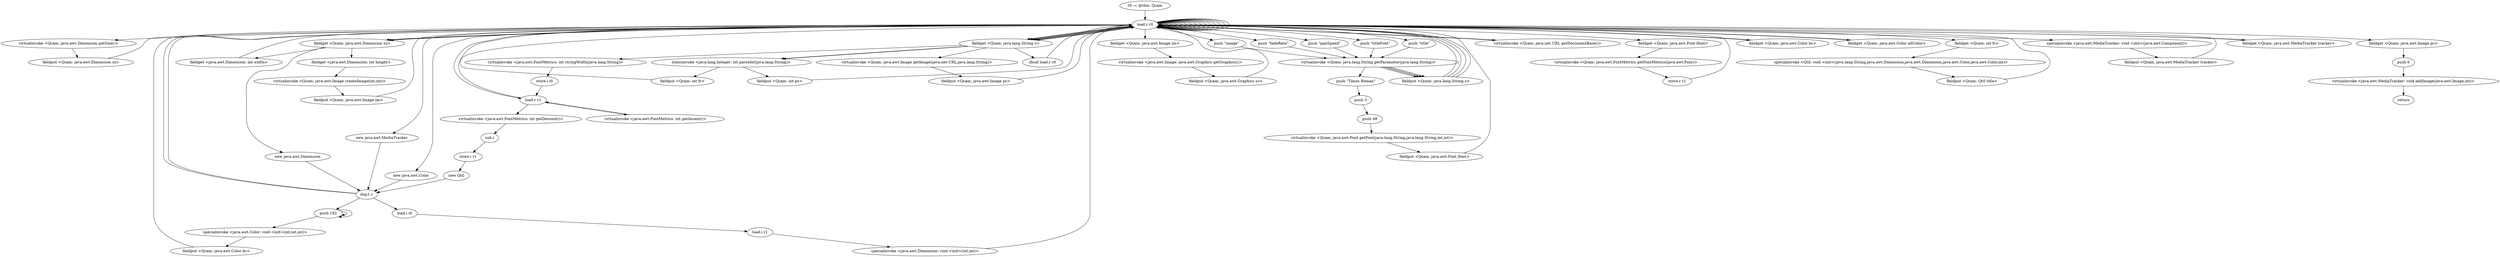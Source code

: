 digraph "" {
    "r0 := @this: Qcam"
    "load.r r0"
    "r0 := @this: Qcam"->"load.r r0";
    "load.r r0"->"load.r r0";
    "virtualinvoke <Qcam: java.awt.Dimension getSize()>"
    "load.r r0"->"virtualinvoke <Qcam: java.awt.Dimension getSize()>";
    "fieldput <Qcam: java.awt.Dimension sz>"
    "virtualinvoke <Qcam: java.awt.Dimension getSize()>"->"fieldput <Qcam: java.awt.Dimension sz>";
    "fieldput <Qcam: java.awt.Dimension sz>"->"load.r r0";
    "load.r r0"->"load.r r0";
    "load.r r0"->"load.r r0";
    "fieldget <Qcam: java.awt.Dimension sz>"
    "load.r r0"->"fieldget <Qcam: java.awt.Dimension sz>";
    "fieldget <java.awt.Dimension: int width>"
    "fieldget <Qcam: java.awt.Dimension sz>"->"fieldget <java.awt.Dimension: int width>";
    "fieldget <java.awt.Dimension: int width>"->"load.r r0";
    "load.r r0"->"fieldget <Qcam: java.awt.Dimension sz>";
    "fieldget <java.awt.Dimension: int height>"
    "fieldget <Qcam: java.awt.Dimension sz>"->"fieldget <java.awt.Dimension: int height>";
    "virtualinvoke <Qcam: java.awt.Image createImage(int,int)>"
    "fieldget <java.awt.Dimension: int height>"->"virtualinvoke <Qcam: java.awt.Image createImage(int,int)>";
    "fieldput <Qcam: java.awt.Image im>"
    "virtualinvoke <Qcam: java.awt.Image createImage(int,int)>"->"fieldput <Qcam: java.awt.Image im>";
    "fieldput <Qcam: java.awt.Image im>"->"load.r r0";
    "load.r r0"->"load.r r0";
    "fieldget <Qcam: java.awt.Image im>"
    "load.r r0"->"fieldget <Qcam: java.awt.Image im>";
    "virtualinvoke <java.awt.Image: java.awt.Graphics getGraphics()>"
    "fieldget <Qcam: java.awt.Image im>"->"virtualinvoke <java.awt.Image: java.awt.Graphics getGraphics()>";
    "fieldput <Qcam: java.awt.Graphics sc>"
    "virtualinvoke <java.awt.Image: java.awt.Graphics getGraphics()>"->"fieldput <Qcam: java.awt.Graphics sc>";
    "fieldput <Qcam: java.awt.Graphics sc>"->"load.r r0";
    "load.r r0"->"load.r r0";
    "push \"image\""
    "load.r r0"->"push \"image\"";
    "virtualinvoke <Qcam: java.lang.String getParameter(java.lang.String)>"
    "push \"image\""->"virtualinvoke <Qcam: java.lang.String getParameter(java.lang.String)>";
    "fieldput <Qcam: java.lang.String s>"
    "virtualinvoke <Qcam: java.lang.String getParameter(java.lang.String)>"->"fieldput <Qcam: java.lang.String s>";
    "fieldput <Qcam: java.lang.String s>"->"load.r r0";
    "load.r r0"->"load.r r0";
    "load.r r0"->"load.r r0";
    "virtualinvoke <Qcam: java.net.URL getDocumentBase()>"
    "load.r r0"->"virtualinvoke <Qcam: java.net.URL getDocumentBase()>";
    "virtualinvoke <Qcam: java.net.URL getDocumentBase()>"->"load.r r0";
    "fieldget <Qcam: java.lang.String s>"
    "load.r r0"->"fieldget <Qcam: java.lang.String s>";
    "virtualinvoke <Qcam: java.awt.Image getImage(java.net.URL,java.lang.String)>"
    "fieldget <Qcam: java.lang.String s>"->"virtualinvoke <Qcam: java.awt.Image getImage(java.net.URL,java.lang.String)>";
    "fieldput <Qcam: java.awt.Image pc>"
    "virtualinvoke <Qcam: java.awt.Image getImage(java.net.URL,java.lang.String)>"->"fieldput <Qcam: java.awt.Image pc>";
    "fieldput <Qcam: java.awt.Image pc>"->"load.r r0";
    "new java.awt.Color"
    "load.r r0"->"new java.awt.Color";
    "dup1.r"
    "new java.awt.Color"->"dup1.r";
    "push 192"
    "dup1.r"->"push 192";
    "push 192"->"push 192";
    "push 192"->"push 192";
    "specialinvoke <java.awt.Color: void <init>(int,int,int)>"
    "push 192"->"specialinvoke <java.awt.Color: void <init>(int,int,int)>";
    "fieldput <Qcam: java.awt.Color bc>"
    "specialinvoke <java.awt.Color: void <init>(int,int,int)>"->"fieldput <Qcam: java.awt.Color bc>";
    "fieldput <Qcam: java.awt.Color bc>"->"load.r r0";
    "load.r r0"->"load.r r0";
    "push \"fadeRate\""
    "load.r r0"->"push \"fadeRate\"";
    "push \"fadeRate\""->"virtualinvoke <Qcam: java.lang.String getParameter(java.lang.String)>";
    "virtualinvoke <Qcam: java.lang.String getParameter(java.lang.String)>"->"fieldput <Qcam: java.lang.String s>";
    "fieldput <Qcam: java.lang.String s>"->"load.r r0";
    "load.r r0"->"load.r r0";
    "load.r r0"->"fieldget <Qcam: java.lang.String s>";
    "staticinvoke <java.lang.Integer: int parseInt(java.lang.String)>"
    "fieldget <Qcam: java.lang.String s>"->"staticinvoke <java.lang.Integer: int parseInt(java.lang.String)>";
    "fieldput <Qcam: int fr>"
    "staticinvoke <java.lang.Integer: int parseInt(java.lang.String)>"->"fieldput <Qcam: int fr>";
    "fieldput <Qcam: int fr>"->"load.r r0";
    "load.r r0"->"load.r r0";
    "push \"panSpeed\""
    "load.r r0"->"push \"panSpeed\"";
    "push \"panSpeed\""->"virtualinvoke <Qcam: java.lang.String getParameter(java.lang.String)>";
    "virtualinvoke <Qcam: java.lang.String getParameter(java.lang.String)>"->"fieldput <Qcam: java.lang.String s>";
    "fieldput <Qcam: java.lang.String s>"->"load.r r0";
    "load.r r0"->"load.r r0";
    "load.r r0"->"fieldget <Qcam: java.lang.String s>";
    "fieldget <Qcam: java.lang.String s>"->"staticinvoke <java.lang.Integer: int parseInt(java.lang.String)>";
    "fieldput <Qcam: int ps>"
    "staticinvoke <java.lang.Integer: int parseInt(java.lang.String)>"->"fieldput <Qcam: int ps>";
    "fieldput <Qcam: int ps>"->"load.r r0";
    "load.r r0"->"load.r r0";
    "load.r r0"->"load.r r0";
    "push \"titleFont\""
    "load.r r0"->"push \"titleFont\"";
    "push \"titleFont\""->"virtualinvoke <Qcam: java.lang.String getParameter(java.lang.String)>";
    "push \"Times Roman\""
    "virtualinvoke <Qcam: java.lang.String getParameter(java.lang.String)>"->"push \"Times Roman\"";
    "push 3"
    "push \"Times Roman\""->"push 3";
    "push 48"
    "push 3"->"push 48";
    "virtualinvoke <Qcam: java.awt.Font getFont(java.lang.String,java.lang.String,int,int)>"
    "push 48"->"virtualinvoke <Qcam: java.awt.Font getFont(java.lang.String,java.lang.String,int,int)>";
    "fieldput <Qcam: java.awt.Font lfont>"
    "virtualinvoke <Qcam: java.awt.Font getFont(java.lang.String,java.lang.String,int,int)>"->"fieldput <Qcam: java.awt.Font lfont>";
    "fieldput <Qcam: java.awt.Font lfont>"->"load.r r0";
    "load.r r0"->"load.r r0";
    "fieldget <Qcam: java.awt.Font lfont>"
    "load.r r0"->"fieldget <Qcam: java.awt.Font lfont>";
    "virtualinvoke <Qcam: java.awt.FontMetrics getFontMetrics(java.awt.Font)>"
    "fieldget <Qcam: java.awt.Font lfont>"->"virtualinvoke <Qcam: java.awt.FontMetrics getFontMetrics(java.awt.Font)>";
    "store.r r1"
    "virtualinvoke <Qcam: java.awt.FontMetrics getFontMetrics(java.awt.Font)>"->"store.r r1";
    "store.r r1"->"load.r r0";
    "load.r r0"->"load.r r0";
    "push \"title\""
    "load.r r0"->"push \"title\"";
    "push \"title\""->"virtualinvoke <Qcam: java.lang.String getParameter(java.lang.String)>";
    "virtualinvoke <Qcam: java.lang.String getParameter(java.lang.String)>"->"fieldput <Qcam: java.lang.String s>";
    "fieldput <Qcam: java.lang.String s>"->"load.r r0";
    "load.r r0"->"fieldget <Qcam: java.lang.String s>";
    "ifnull load.r r0"
    "fieldget <Qcam: java.lang.String s>"->"ifnull load.r r0";
    "ifnull load.r r0"->"load.r r0";
    "load.r r1"
    "load.r r0"->"load.r r1";
    "load.r r1"->"load.r r0";
    "load.r r0"->"fieldget <Qcam: java.lang.String s>";
    "virtualinvoke <java.awt.FontMetrics: int stringWidth(java.lang.String)>"
    "fieldget <Qcam: java.lang.String s>"->"virtualinvoke <java.awt.FontMetrics: int stringWidth(java.lang.String)>";
    "store.i i0"
    "virtualinvoke <java.awt.FontMetrics: int stringWidth(java.lang.String)>"->"store.i i0";
    "store.i i0"->"load.r r1";
    "virtualinvoke <java.awt.FontMetrics: int getAscent()>"
    "load.r r1"->"virtualinvoke <java.awt.FontMetrics: int getAscent()>";
    "virtualinvoke <java.awt.FontMetrics: int getAscent()>"->"load.r r1";
    "virtualinvoke <java.awt.FontMetrics: int getDescent()>"
    "load.r r1"->"virtualinvoke <java.awt.FontMetrics: int getDescent()>";
    "sub.i"
    "virtualinvoke <java.awt.FontMetrics: int getDescent()>"->"sub.i";
    "store.i r1"
    "sub.i"->"store.i r1";
    "new Qtil"
    "store.i r1"->"new Qtil";
    "new Qtil"->"dup1.r";
    "dup1.r"->"load.r r0";
    "load.r r0"->"fieldget <Qcam: java.lang.String s>";
    "fieldget <Qcam: java.lang.String s>"->"load.r r0";
    "load.r r0"->"fieldget <Qcam: java.awt.Dimension sz>";
    "new java.awt.Dimension"
    "fieldget <Qcam: java.awt.Dimension sz>"->"new java.awt.Dimension";
    "new java.awt.Dimension"->"dup1.r";
    "load.i i0"
    "dup1.r"->"load.i i0";
    "load.i r1"
    "load.i i0"->"load.i r1";
    "specialinvoke <java.awt.Dimension: void <init>(int,int)>"
    "load.i r1"->"specialinvoke <java.awt.Dimension: void <init>(int,int)>";
    "specialinvoke <java.awt.Dimension: void <init>(int,int)>"->"load.r r0";
    "fieldget <Qcam: java.awt.Color bc>"
    "load.r r0"->"fieldget <Qcam: java.awt.Color bc>";
    "fieldget <Qcam: java.awt.Color bc>"->"load.r r0";
    "fieldget <Qcam: java.awt.Color altColor>"
    "load.r r0"->"fieldget <Qcam: java.awt.Color altColor>";
    "fieldget <Qcam: java.awt.Color altColor>"->"load.r r0";
    "fieldget <Qcam: int fr>"
    "load.r r0"->"fieldget <Qcam: int fr>";
    "specialinvoke <Qtil: void <init>(java.lang.String,java.awt.Dimension,java.awt.Dimension,java.awt.Color,java.awt.Color,int)>"
    "fieldget <Qcam: int fr>"->"specialinvoke <Qtil: void <init>(java.lang.String,java.awt.Dimension,java.awt.Dimension,java.awt.Color,java.awt.Color,int)>";
    "fieldput <Qcam: Qtil title>"
    "specialinvoke <Qtil: void <init>(java.lang.String,java.awt.Dimension,java.awt.Dimension,java.awt.Color,java.awt.Color,int)>"->"fieldput <Qcam: Qtil title>";
    "fieldput <Qcam: Qtil title>"->"load.r r0";
    "new java.awt.MediaTracker"
    "load.r r0"->"new java.awt.MediaTracker";
    "new java.awt.MediaTracker"->"dup1.r";
    "dup1.r"->"load.r r0";
    "specialinvoke <java.awt.MediaTracker: void <init>(java.awt.Component)>"
    "load.r r0"->"specialinvoke <java.awt.MediaTracker: void <init>(java.awt.Component)>";
    "fieldput <Qcam: java.awt.MediaTracker tracker>"
    "specialinvoke <java.awt.MediaTracker: void <init>(java.awt.Component)>"->"fieldput <Qcam: java.awt.MediaTracker tracker>";
    "fieldput <Qcam: java.awt.MediaTracker tracker>"->"load.r r0";
    "fieldget <Qcam: java.awt.MediaTracker tracker>"
    "load.r r0"->"fieldget <Qcam: java.awt.MediaTracker tracker>";
    "fieldget <Qcam: java.awt.MediaTracker tracker>"->"load.r r0";
    "fieldget <Qcam: java.awt.Image pc>"
    "load.r r0"->"fieldget <Qcam: java.awt.Image pc>";
    "push 0"
    "fieldget <Qcam: java.awt.Image pc>"->"push 0";
    "virtualinvoke <java.awt.MediaTracker: void addImage(java.awt.Image,int)>"
    "push 0"->"virtualinvoke <java.awt.MediaTracker: void addImage(java.awt.Image,int)>";
    "return"
    "virtualinvoke <java.awt.MediaTracker: void addImage(java.awt.Image,int)>"->"return";
}
